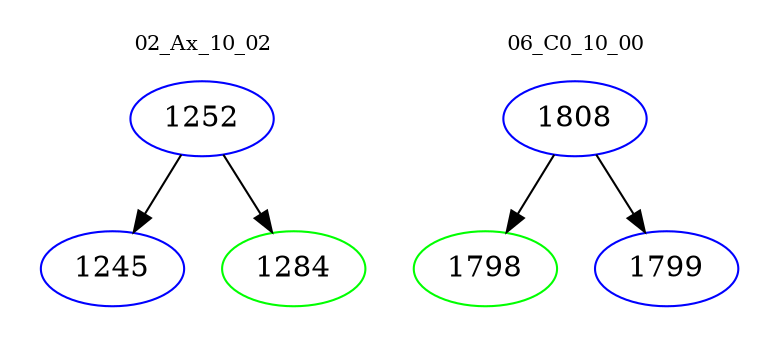 digraph{
subgraph cluster_0 {
color = white
label = "02_Ax_10_02";
fontsize=10;
T0_1252 [label="1252", color="blue"]
T0_1252 -> T0_1245 [color="black"]
T0_1245 [label="1245", color="blue"]
T0_1252 -> T0_1284 [color="black"]
T0_1284 [label="1284", color="green"]
}
subgraph cluster_1 {
color = white
label = "06_C0_10_00";
fontsize=10;
T1_1808 [label="1808", color="blue"]
T1_1808 -> T1_1798 [color="black"]
T1_1798 [label="1798", color="green"]
T1_1808 -> T1_1799 [color="black"]
T1_1799 [label="1799", color="blue"]
}
}

